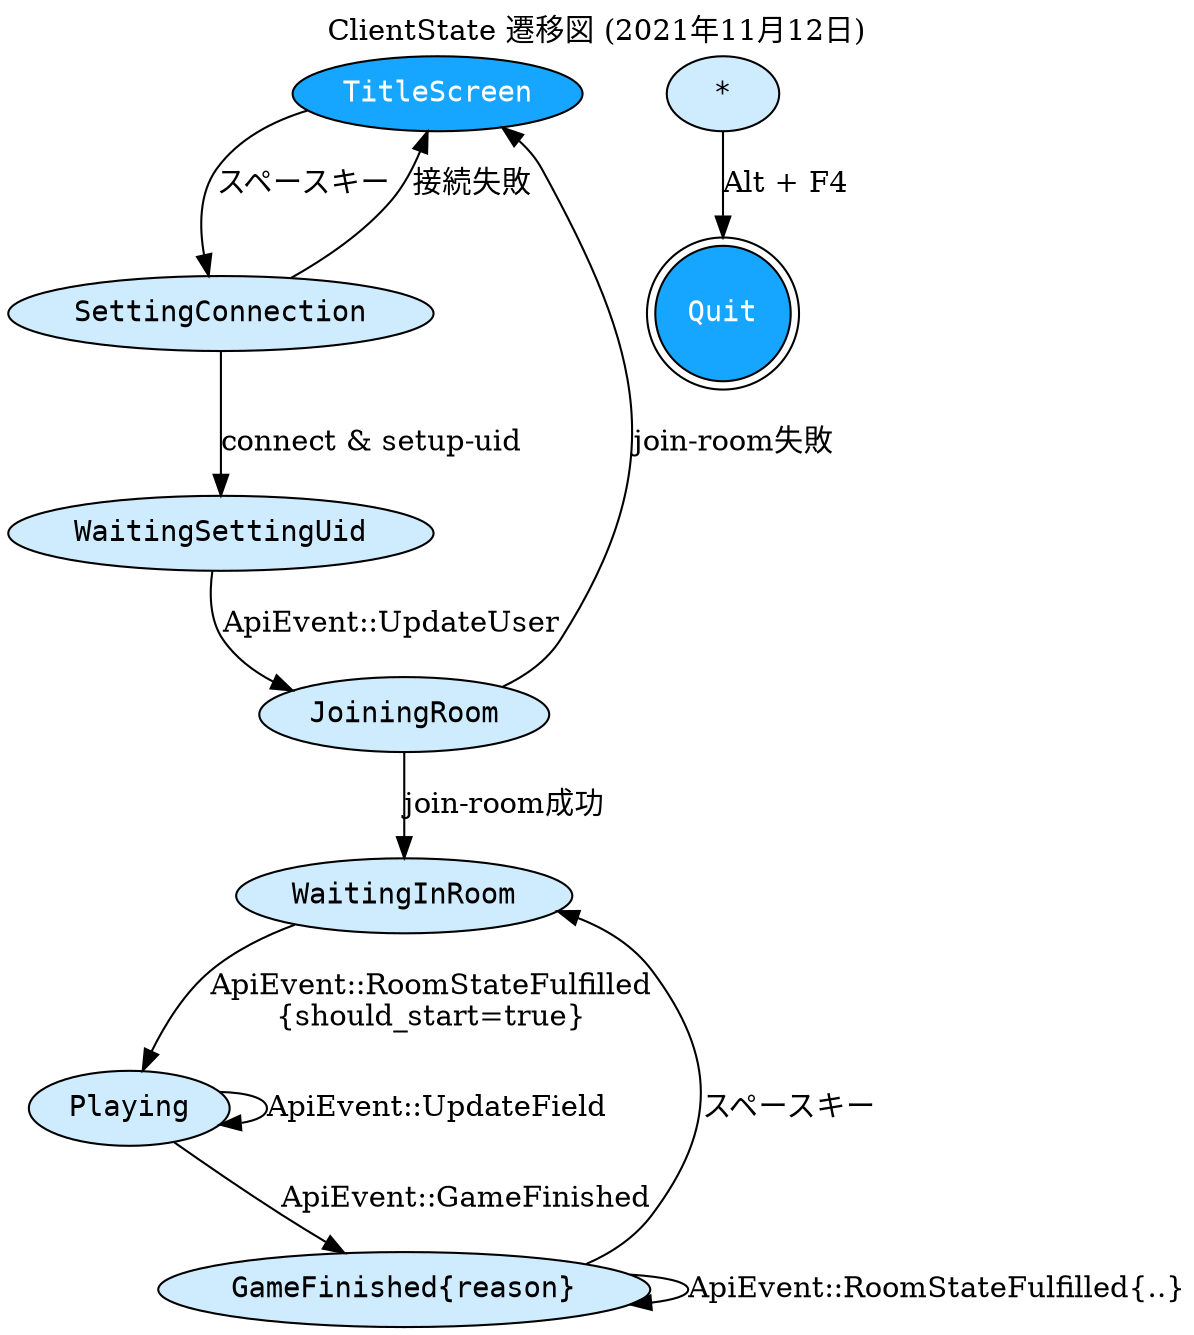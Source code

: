 digraph ClientState {
  graph [
    charset = "UTF-8"
  ];
  label = "ClientState 遷移図 (2021年11月12日)"
  labelloc = t
  labeljust = c
  rankdir = TB
  layout = dot
  
  node [
    fontname = "HackGen, Consolas, monospace"
    shape = ellipse
    style = filled
    fillcolor = "#cfecff"
  ];
  edge [];

  TitleScreen [
    fontcolor = white
    fillcolor = "#17a6ff" 
  ];
  SettingConnection;
  WaitingSettingUid;
  JoiningRoom;
  WaitingInRoom;
  Playing;
  GameFinished [ label = "GameFinished{reason}" ];
  Quit [ 
    shape=doublecircle
    fontcolor = white
    fillcolor = "#17a6ff"  
  ];
  any [ label = "*" ];


  TitleScreen -> SettingConnection [
    label = "スペースキー"
  ];

  SettingConnection -> TitleScreen [
    label = "接続失敗"
  ];

  SettingConnection -> WaitingSettingUid [
    label = "connect & setup-uid"
  ];

  WaitingSettingUid -> JoiningRoom [
    label = "ApiEvent::UpdateUser"
  ];

  JoiningRoom -> WaitingInRoom [
    label = "join-room成功"
  ];

  JoiningRoom -> TitleScreen [
    label = "join-room失敗"
  ];

  WaitingInRoom -> Playing [
    label = "ApiEvent::RoomStateFulfilled\n{should_start=true}"
  ];

  Playing -> Playing [
    label = "ApiEvent::UpdateField"
  ];

  Playing -> GameFinished [
    label = "ApiEvent::GameFinished"
  ];

  GameFinished -> WaitingInRoom [
    label = "スペースキー"
  ];

  GameFinished -> GameFinished [
    label = "ApiEvent::RoomStateFulfilled{..}"
  ];



  any -> Quit [
    label = "Alt + F4"
  ];
}